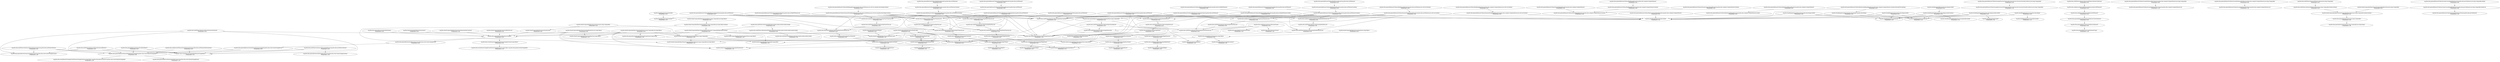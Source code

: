 digraph G {
  "org.jfree.data.xy$XYIntervalSeriesCollection#removeSeries(org.jfree.data.xy.XYIntervalSeries)" [label="org.jfree.data.xy$XYIntervalSeriesCollection#removeSeries(org.jfree.data.xy.XYIntervalSeries)\nP(Fail|Node)=0.00"];
  "org.jfree.data.general$AbstractDataset#fireDatasetChanged(org.jfree.chart.event.DatasetChangeInfo)" [label="org.jfree.data.general$AbstractDataset#fireDatasetChanged(org.jfree.chart.event.DatasetChangeInfo)\nP(Fail|Node)=0.00"];
  "org.jfree.data.general$Series#removeChangeListener(org.jfree.data.event.SeriesChangeListener)" [label="org.jfree.data.general$Series#removeChangeListener(org.jfree.data.event.SeriesChangeListener)\nP(Fail|Node)=1.00"];
  "org.jfree.chart.event$DatasetChangeInfo#DatasetChangeInfo()" [label="org.jfree.chart.event$DatasetChangeInfo#DatasetChangeInfo()\nP(Fail|Node)=1.00"];
  "org.jfree.data.event$DatasetChangeEvent#DatasetChangeEvent(java.lang.Object,org.jfree.data.general.Dataset,org.jfree.chart.event.DatasetChangeInfo)" [label="org.jfree.data.event$DatasetChangeEvent#DatasetChangeEvent(java.lang.Object,org.jfree.data.general.Dataset,org.jfree.chart.event.DatasetChangeInfo)\nP(Fail|Node)=1.00"];
  "org.jfree.data.general$AbstractDataset#notifyListeners(org.jfree.data.event.DatasetChangeEvent)" [label="org.jfree.data.general$AbstractDataset#notifyListeners(org.jfree.data.event.DatasetChangeEvent)\nP(Fail|Node)=1.00"];
  "org.jfree.data.general$DatasetUtilities#iterateToFindDomainBounds(org.jfree.data.xy.XYDataset,java.util.List,boolean)" [label="org.jfree.data.general$DatasetUtilities#iterateToFindDomainBounds(org.jfree.data.xy.XYDataset,java.util.List,boolean)\nP(Fail|Node)=0.00"];
  "org.jfree.data.xy$AbstractXYDataset#getXValue(int,int)" [label="org.jfree.data.xy$AbstractXYDataset#getXValue(int,int)\nP(Fail|Node)=0.00"];
  "org.jfree.data.general$AbstractSeriesDataset#indexOf(java.lang.Comparable)" [label="org.jfree.data.general$AbstractSeriesDataset#indexOf(java.lang.Comparable)\nP(Fail|Node)=0.00"];
  "org.jfree.data.xy$XYIntervalSeriesCollection#getStartXValue(int,int)" [label="org.jfree.data.xy$XYIntervalSeriesCollection#getStartXValue(int,int)\nP(Fail|Node)=0.00"];
  "org.jfree.data.xy$AbstractIntervalXYDataset#getStartXValue(int,int)" [label="org.jfree.data.xy$AbstractIntervalXYDataset#getStartXValue(int,int)\nP(Fail|Node)=0.00"];
  "org.jfree.data.xy$XYIntervalSeriesCollection#getItemCount(int)" [label="org.jfree.data.xy$XYIntervalSeriesCollection#getItemCount(int)\nP(Fail|Node)=0.00"];
  "org.jfree.data$Range#Range(double,double)" [label="org.jfree.data$Range#Range(double,double)\nP(Fail|Node)=1.00"];
  "org.jfree.data.xy$XYIntervalSeriesCollection#getEndXValue(int,int)" [label="org.jfree.data.xy$XYIntervalSeriesCollection#getEndXValue(int,int)\nP(Fail|Node)=0.00"];
  "org.jfree.data.xy$AbstractIntervalXYDataset#getEndXValue(int,int)" [label="org.jfree.data.xy$AbstractIntervalXYDataset#getEndXValue(int,int)\nP(Fail|Node)=0.00"];
  "org.jfree.data.xy$XYIntervalSeriesCollection#getX(int,int)" [label="org.jfree.data.xy$XYIntervalSeriesCollection#getX(int,int)\nP(Fail|Node)=0.00"];
  "org.jfree.data.xy$XYIntervalSeriesCollection#removeSeries(int)" [label="org.jfree.data.xy$XYIntervalSeriesCollection#removeSeries(int)\nP(Fail|Node)=0.00"];
  "org.jfree.data.xy$XYIntervalSeriesCollection#getSeriesCount()" [label="org.jfree.data.xy$XYIntervalSeriesCollection#getSeriesCount()\nP(Fail|Node)=1.00"];
  "org.jfree.data.general$Series#hashCode()" [label="org.jfree.data.general$Series#hashCode()\nP(Fail|Node)=0.00"];
  "org.jfree.data$ComparableObjectItem#hashCode()" [label="org.jfree.data$ComparableObjectItem#hashCode()\nP(Fail|Node)=0.00"];
  "org.jfree.data$Range#hashCode()" [label="org.jfree.data$Range#hashCode()\nP(Fail|Node)=1.00"];
  "org.jfree.data$ComparableObjectSeries#hashCode()" [label="org.jfree.data$ComparableObjectSeries#hashCode()\nP(Fail|Node)=0.00"];
  "org.jfree.data.xy$XYIntervalSeries#getXLowValue(int)" [label="org.jfree.data.xy$XYIntervalSeries#getXLowValue(int)\nP(Fail|Node)=0.00"];
  "org.jfree.data.xy$XYIntervalDataItem#getXLowValue()" [label="org.jfree.data.xy$XYIntervalDataItem#getXLowValue()\nP(Fail|Node)=0.00"];
  "org.jfree.data.xy$XYIntervalSeries#getDataItem(int)" [label="org.jfree.data.xy$XYIntervalSeries#getDataItem(int)\nP(Fail|Node)=0.00"];
  "org.jfree.data.xy$XYInterval#getXLow()" [label="org.jfree.data.xy$XYInterval#getXLow()\nP(Fail|Node)=1.00"];
  "org.jfree.data$ComparableObjectItem#getObject()" [label="org.jfree.data$ComparableObjectItem#getObject()\nP(Fail|Node)=1.00"];
  "org.jfree.data.xy$XYIntervalSeries#getYLowValue(int)" [label="org.jfree.data.xy$XYIntervalSeries#getYLowValue(int)\nP(Fail|Node)=0.00"];
  "org.jfree.data.xy$XYIntervalDataItem#getYLowValue()" [label="org.jfree.data.xy$XYIntervalDataItem#getYLowValue()\nP(Fail|Node)=0.00"];
  "org.jfree.data.xy$XYInterval#getYLow()" [label="org.jfree.data.xy$XYInterval#getYLow()\nP(Fail|Node)=1.00"];
  "org.jfree.data.general$DatasetUtilities#iterateToFindRangeBounds(org.jfree.data.xy.XYDataset,java.util.List,org.jfree.data.Range,boolean)" [label="org.jfree.data.general$DatasetUtilities#iterateToFindRangeBounds(org.jfree.data.xy.XYDataset,java.util.List,org.jfree.data.Range,boolean)\nP(Fail|Node)=0.00"];
  "org.jfree.data.xy$XYIntervalSeriesCollection#getEndYValue(int,int)" [label="org.jfree.data.xy$XYIntervalSeriesCollection#getEndYValue(int,int)\nP(Fail|Node)=0.00"];
  "org.jfree.data.xy$AbstractXYDataset#getYValue(int,int)" [label="org.jfree.data.xy$AbstractXYDataset#getYValue(int,int)\nP(Fail|Node)=0.00"];
  "org.jfree.data$Range#contains(double)" [label="org.jfree.data$Range#contains(double)\nP(Fail|Node)=1.00"];
  "org.jfree.data.xy$AbstractIntervalXYDataset#getStartYValue(int,int)" [label="org.jfree.data.xy$AbstractIntervalXYDataset#getStartYValue(int,int)\nP(Fail|Node)=0.00"];
  "org.jfree.data.xy$XYIntervalSeriesCollection#getStartYValue(int,int)" [label="org.jfree.data.xy$XYIntervalSeriesCollection#getStartYValue(int,int)\nP(Fail|Node)=0.00"];
  "org.jfree.data.xy$XYIntervalSeriesCollection#getYValue(int,int)" [label="org.jfree.data.xy$XYIntervalSeriesCollection#getYValue(int,int)\nP(Fail|Node)=0.00"];
  "org.jfree.data.xy$AbstractIntervalXYDataset#getEndYValue(int,int)" [label="org.jfree.data.xy$AbstractIntervalXYDataset#getEndYValue(int,int)\nP(Fail|Node)=0.00"];
  "org.jfree.data.xy$XYIntervalSeries#getYHighValue(int)" [label="org.jfree.data.xy$XYIntervalSeries#getYHighValue(int)\nP(Fail|Node)=0.00"];
  "org.jfree.data$Range#expandToInclude(org.jfree.data.Range,double)" [label="org.jfree.data$Range#expandToInclude(org.jfree.data.Range,double)\nP(Fail|Node)=0.00"];
  "org.jfree.data$Range#getLowerBound()" [label="org.jfree.data$Range#getLowerBound()\nP(Fail|Node)=1.00"];
  "org.jfree.data$Range#getUpperBound()" [label="org.jfree.data$Range#getUpperBound()\nP(Fail|Node)=1.00"];
  "org.jfree.data.xy$XYIntervalDataItem#getYHighValue()" [label="org.jfree.data.xy$XYIntervalDataItem#getYHighValue()\nP(Fail|Node)=0.00"];
  "org.jfree.data.xy$XYInterval#getYHigh()" [label="org.jfree.data.xy$XYInterval#getYHigh()\nP(Fail|Node)=1.00"];
  "org.jfree.data.general$DatasetUtilities#sampleFunction2D(org.jfree.data.function.Function2D,double,double,int,java.lang.Comparable)" [label="org.jfree.data.general$DatasetUtilities#sampleFunction2D(org.jfree.data.function.Function2D,double,double,int,java.lang.Comparable)\nP(Fail|Node)=0.00"];
  "org.jfree.data.general$DatasetUtilities#sampleFunction2DToSeries(org.jfree.data.function.Function2D,double,double,int,java.lang.Comparable)" [label="org.jfree.data.general$DatasetUtilities#sampleFunction2DToSeries(org.jfree.data.function.Function2D,double,double,int,java.lang.Comparable)\nP(Fail|Node)=1.00"];
  "org.jfree.data.xy$XYIntervalSeriesCollection#getY(int,int)" [label="org.jfree.data.xy$XYIntervalSeriesCollection#getY(int,int)\nP(Fail|Node)=0.00"];
  "org.jfree.data.general$DatasetUtilities#findMaximumRangeValue(org.jfree.data.xy.XYDataset)" [label="org.jfree.data.general$DatasetUtilities#findMaximumRangeValue(org.jfree.data.xy.XYDataset)\nP(Fail|Node)=0.00"];
  "org.jfree.data$ComparableObjectSeries#update(java.lang.Comparable,java.lang.Object)" [label="org.jfree.data$ComparableObjectSeries#update(java.lang.Comparable,java.lang.Object)\nP(Fail|Node)=0.00"];
  "org.jfree.data$ComparableObjectItem#setObject(java.lang.Object)" [label="org.jfree.data$ComparableObjectItem#setObject(java.lang.Object)\nP(Fail|Node)=1.00"];
  "org.jfree.data.general$Series#fireSeriesChanged()" [label="org.jfree.data.general$Series#fireSeriesChanged()\nP(Fail|Node)=0.00"];
  "org.jfree.data$ComparableObjectSeries#indexOf(java.lang.Comparable)" [label="org.jfree.data$ComparableObjectSeries#indexOf(java.lang.Comparable)\nP(Fail|Node)=0.00"];
  "org.jfree.data$ComparableObjectSeries#getDataItem(int)" [label="org.jfree.data$ComparableObjectSeries#getDataItem(int)\nP(Fail|Node)=1.00"];
  "org.jfree.data.general$SeriesException#SeriesException(java.lang.String)" [label="org.jfree.data.general$SeriesException#SeriesException(java.lang.String)\nP(Fail|Node)=1.00"];
  "org.jfree.data.general$DatasetUtilities#findMinimumRangeValue(org.jfree.data.xy.XYDataset)" [label="org.jfree.data.general$DatasetUtilities#findMinimumRangeValue(org.jfree.data.xy.XYDataset)\nP(Fail|Node)=0.00"];
  "org.jfree.data.xy$XYIntervalSeriesCollection#getStartY(int,int)" [label="org.jfree.data.xy$XYIntervalSeriesCollection#getStartY(int,int)\nP(Fail|Node)=0.00"];
  "org.jfree.data$ComparableObjectSeries#updateByIndex(int,java.lang.Object)" [label="org.jfree.data$ComparableObjectSeries#updateByIndex(int,java.lang.Object)\nP(Fail|Node)=0.00"];
  "org.jfree.data$ComparableObjectSeries#add(org.jfree.data.ComparableObjectItem,boolean)" [label="org.jfree.data$ComparableObjectSeries#add(org.jfree.data.ComparableObjectItem,boolean)\nP(Fail|Node)=0.00"];
  "org.jfree.data$ComparableObjectItem#compareTo(java.lang.Object)" [label="org.jfree.data$ComparableObjectItem#compareTo(java.lang.Object)\nP(Fail|Node)=1.00"];
  "org.jfree.data$ComparableObjectItem#getComparable()" [label="org.jfree.data$ComparableObjectItem#getComparable()\nP(Fail|Node)=1.00"];
  "org.jfree.data$ComparableObjectSeries#getItemCount()" [label="org.jfree.data$ComparableObjectSeries#getItemCount()\nP(Fail|Node)=1.00"];
  "org.jfree.data.general$Series#notifyListeners(org.jfree.data.event.SeriesChangeEvent)" [label="org.jfree.data.general$Series#notifyListeners(org.jfree.data.event.SeriesChangeEvent)\nP(Fail|Node)=0.00"];
  "org.jfree.data.event$SeriesChangeEvent#SeriesChangeEvent(java.lang.Object)" [label="org.jfree.data.event$SeriesChangeEvent#SeriesChangeEvent(java.lang.Object)\nP(Fail|Node)=0.00"];
  "org.jfree.data.general$AbstractSeriesDataset#seriesChanged(org.jfree.data.event.SeriesChangeEvent)" [label="org.jfree.data.general$AbstractSeriesDataset#seriesChanged(org.jfree.data.event.SeriesChangeEvent)\nP(Fail|Node)=0.00"];
  "org.jfree.data$Range#expand(org.jfree.data.Range,double,double)" [label="org.jfree.data$Range#expand(org.jfree.data.Range,double,double)\nP(Fail|Node)=0.00"];
  "org.jfree.data$Range#getLength()" [label="org.jfree.data$Range#getLength()\nP(Fail|Node)=1.00"];
  "org.jfree.data$ComparableObjectSeries#remove(java.lang.Comparable)" [label="org.jfree.data$ComparableObjectSeries#remove(java.lang.Comparable)\nP(Fail|Node)=0.00"];
  "org.jfree.data$ComparableObjectSeries#remove(int)" [label="org.jfree.data$ComparableObjectSeries#remove(int)\nP(Fail|Node)=0.00"];
  "org.jfree.data.general$AbstractSeriesDataset#AbstractSeriesDataset()" [label="org.jfree.data.general$AbstractSeriesDataset#AbstractSeriesDataset()\nP(Fail|Node)=0.00"];
  "org.jfree.data.general$AbstractDataset#AbstractDataset()" [label="org.jfree.data.general$AbstractDataset#AbstractDataset()\nP(Fail|Node)=0.00"];
  "org.jfree.data.general$DatasetGroup#DatasetGroup()" [label="org.jfree.data.general$DatasetGroup#DatasetGroup()\nP(Fail|Node)=1.00"];
  "org.jfree.data.general$DatasetUtilities#createPieDatasetForColumn(org.jfree.data.category.CategoryDataset,java.lang.Comparable)" [label="org.jfree.data.general$DatasetUtilities#createPieDatasetForColumn(org.jfree.data.category.CategoryDataset,java.lang.Comparable)\nP(Fail|Node)=0.00"];
  "org.jfree.data.general$DatasetUtilities#createPieDatasetForColumn(org.jfree.data.category.CategoryDataset,int)" [label="org.jfree.data.general$DatasetUtilities#createPieDatasetForColumn(org.jfree.data.category.CategoryDataset,int)\nP(Fail|Node)=1.00"];
  "org.jfree.data$Range#scale(org.jfree.data.Range,double)" [label="org.jfree.data$Range#scale(org.jfree.data.Range,double)\nP(Fail|Node)=0.00"];
  "org.jfree.data.xy$XYIntervalDataItem#XYIntervalDataItem(double,double,double,double,double,double)" [label="org.jfree.data.xy$XYIntervalDataItem#XYIntervalDataItem(double,double,double,double,double,double)\nP(Fail|Node)=0.00"];
  "org.jfree.data$ComparableObjectItem#ComparableObjectItem(java.lang.Comparable,java.lang.Object)" [label="org.jfree.data$ComparableObjectItem#ComparableObjectItem(java.lang.Comparable,java.lang.Object)\nP(Fail|Node)=1.00"];
  "org.jfree.data.xy$XYInterval#XYInterval(double,double,double,double,double)" [label="org.jfree.data.xy$XYInterval#XYInterval(double,double,double,double,double)\nP(Fail|Node)=1.00"];
  "org.jfree.data.xy$XYIntervalSeriesCollection#getSeriesKey(int)" [label="org.jfree.data.xy$XYIntervalSeriesCollection#getSeriesKey(int)\nP(Fail|Node)=0.00"];
  "org.jfree.data$ComparableObjectItem#equals(java.lang.Object)" [label="org.jfree.data$ComparableObjectItem#equals(java.lang.Object)\nP(Fail|Node)=1.00"];
  "org.jfree.data$ComparableObjectSeries#clear()" [label="org.jfree.data$ComparableObjectSeries#clear()\nP(Fail|Node)=0.00"];
  "org.jfree.data.xy$XYIntervalSeriesCollection#removeAllSeries()" [label="org.jfree.data.xy$XYIntervalSeriesCollection#removeAllSeries()\nP(Fail|Node)=0.00"];
  "org.jfree.data.general$DatasetUtilities#findMinimumDomainValue(org.jfree.data.xy.XYDataset)" [label="org.jfree.data.general$DatasetUtilities#findMinimumDomainValue(org.jfree.data.xy.XYDataset)\nP(Fail|Node)=0.00"];
  "org.jfree.data.xy$XYIntervalSeriesCollection#getSeries(int)" [label="org.jfree.data.xy$XYIntervalSeriesCollection#getSeries(int)\nP(Fail|Node)=0.00"];
  "org.jfree.data.general$Series#equals(java.lang.Object)" [label="org.jfree.data.general$Series#equals(java.lang.Object)\nP(Fail|Node)=0.00"];
  "org.jfree.data.general$Series#getDescription()" [label="org.jfree.data.general$Series#getDescription()\nP(Fail|Node)=1.00"];
  "org.jfree.data.general$Series#getKey()" [label="org.jfree.data.general$Series#getKey()\nP(Fail|Node)=1.00"];
  "org.jfree.data.general$DatasetUtilities#isEmptyOrNull(org.jfree.data.xy.XYDataset)" [label="org.jfree.data.general$DatasetUtilities#isEmptyOrNull(org.jfree.data.xy.XYDataset)\nP(Fail|Node)=0.00"];
  "org.jfree.data.general$DatasetUtilities#findStackedRangeBounds(org.jfree.data.category.CategoryDataset,org.jfree.data.KeyToGroupMap)" [label="org.jfree.data.general$DatasetUtilities#findStackedRangeBounds(org.jfree.data.category.CategoryDataset,org.jfree.data.KeyToGroupMap)\nP(Fail|Node)=0.00"];
  "org.jfree.data$Range#combine(org.jfree.data.Range,org.jfree.data.Range)" [label="org.jfree.data$Range#combine(org.jfree.data.Range,org.jfree.data.Range)\nP(Fail|Node)=0.00"];
  "org.jfree.data$ComparableObjectSeries#add(java.lang.Comparable,java.lang.Object,boolean)" [label="org.jfree.data$ComparableObjectSeries#add(java.lang.Comparable,java.lang.Object,boolean)\nP(Fail|Node)=0.00"];
  "org.jfree.data.xy$XYIntervalSeries#getYValue(int)" [label="org.jfree.data.xy$XYIntervalSeries#getYValue(int)\nP(Fail|Node)=0.00"];
  "org.jfree.data.xy$XYIntervalDataItem#getYValue()" [label="org.jfree.data.xy$XYIntervalDataItem#getYValue()\nP(Fail|Node)=0.00"];
  "org.jfree.data.general$DatasetUtilities#iterateDomainBounds(org.jfree.data.xy.XYDataset,boolean)" [label="org.jfree.data.general$DatasetUtilities#iterateDomainBounds(org.jfree.data.xy.XYDataset,boolean)\nP(Fail|Node)=0.00"];
  "org.jfree.data.xy$XYIntervalDataItem#getXHighValue()" [label="org.jfree.data.xy$XYIntervalDataItem#getXHighValue()\nP(Fail|Node)=0.00"];
  "org.jfree.data.xy$XYInterval#getXHigh()" [label="org.jfree.data.xy$XYInterval#getXHigh()\nP(Fail|Node)=1.00"];
  "org.jfree.data.general$DatasetUtilities#createPieDatasetForRow(org.jfree.data.category.CategoryDataset,java.lang.Comparable)" [label="org.jfree.data.general$DatasetUtilities#createPieDatasetForRow(org.jfree.data.category.CategoryDataset,java.lang.Comparable)\nP(Fail|Node)=0.00"];
  "org.jfree.data.general$DatasetUtilities#createPieDatasetForRow(org.jfree.data.category.CategoryDataset,int)" [label="org.jfree.data.general$DatasetUtilities#createPieDatasetForRow(org.jfree.data.category.CategoryDataset,int)\nP(Fail|Node)=1.00"];
  "org.jfree.data.general$DatasetUtilities#iterateRangeBounds(org.jfree.data.category.CategoryDataset,boolean)" [label="org.jfree.data.general$DatasetUtilities#iterateRangeBounds(org.jfree.data.category.CategoryDataset,boolean)\nP(Fail|Node)=0.00"];
  "org.jfree.data.general$DatasetUtilities#findStackedRangeBounds(org.jfree.data.xy.TableXYDataset)" [label="org.jfree.data.general$DatasetUtilities#findStackedRangeBounds(org.jfree.data.xy.TableXYDataset)\nP(Fail|Node)=0.00"];
  "org.jfree.data.general$DatasetUtilities#findStackedRangeBounds(org.jfree.data.xy.TableXYDataset,double)" [label="org.jfree.data.general$DatasetUtilities#findStackedRangeBounds(org.jfree.data.xy.TableXYDataset,double)\nP(Fail|Node)=0.00"];
  "org.jfree.data$Range#shift(org.jfree.data.Range,double,boolean)" [label="org.jfree.data$Range#shift(org.jfree.data.Range,double,boolean)\nP(Fail|Node)=0.00"];
  "org.jfree.data$Range#shiftWithNoZeroCrossing(double,double)" [label="org.jfree.data$Range#shiftWithNoZeroCrossing(double,double)\nP(Fail|Node)=1.00"];
  "org.jfree.data.xy$XYIntervalSeriesCollection#clone()" [label="org.jfree.data.xy$XYIntervalSeriesCollection#clone()\nP(Fail|Node)=0.00"];
  "org.jfree.data.general$AbstractDataset#clone()" [label="org.jfree.data.general$AbstractDataset#clone()\nP(Fail|Node)=1.00"];
  "org.jfree.data.general$Series#clone()" [label="org.jfree.data.general$Series#clone()\nP(Fail|Node)=1.00"];
  "org.jfree.data.xy$XYIntervalDataItem#getX()" [label="org.jfree.data.xy$XYIntervalDataItem#getX()\nP(Fail|Node)=0.00"];
  "org.jfree.data$ComparableObjectSeries#setMaximumItemCount(int)" [label="org.jfree.data$ComparableObjectSeries#setMaximumItemCount(int)\nP(Fail|Node)=0.00"];
  "org.jfree.data.general$DatasetUtilities#findRangeBounds(org.jfree.data.category.CategoryDataset,boolean)" [label="org.jfree.data.general$DatasetUtilities#findRangeBounds(org.jfree.data.category.CategoryDataset,boolean)\nP(Fail|Node)=0.00"];
  "org.jfree.data.xy$XYIntervalSeriesCollection#getStartX(int,int)" [label="org.jfree.data.xy$XYIntervalSeriesCollection#getStartX(int,int)\nP(Fail|Node)=0.00"];
  "org.jfree.data.xy$XYIntervalSeriesCollection#getEndX(int,int)" [label="org.jfree.data.xy$XYIntervalSeriesCollection#getEndX(int,int)\nP(Fail|Node)=0.00"];
  "org.jfree.data$ComparableObjectSeries#equals(java.lang.Object)" [label="org.jfree.data$ComparableObjectSeries#equals(java.lang.Object)\nP(Fail|Node)=0.00"];
  "org.jfree.data.xy$XYIntervalSeriesCollection#getEndY(int,int)" [label="org.jfree.data.xy$XYIntervalSeriesCollection#getEndY(int,int)\nP(Fail|Node)=0.00"];
  "org.jfree.data.general$DatasetUtilities#iterateRangeBounds(org.jfree.data.xy.XYDataset,boolean)" [label="org.jfree.data.general$DatasetUtilities#iterateRangeBounds(org.jfree.data.xy.XYDataset,boolean)\nP(Fail|Node)=0.00"];
  "org.jfree.data.general$DatasetUtilities#findMaximumDomainValue(org.jfree.data.xy.XYDataset)" [label="org.jfree.data.general$DatasetUtilities#findMaximumDomainValue(org.jfree.data.xy.XYDataset)\nP(Fail|Node)=0.00"];
  "org.jfree.data.xy$XYIntervalSeries#getXHighValue(int)" [label="org.jfree.data.xy$XYIntervalSeries#getXHighValue(int)\nP(Fail|Node)=0.00"];
  "org.jfree.data.general$DatasetUtilities#findDomainBounds(org.jfree.data.xy.XYDataset)" [label="org.jfree.data.general$DatasetUtilities#findDomainBounds(org.jfree.data.xy.XYDataset)\nP(Fail|Node)=0.00"];
  "org.jfree.data.general$DatasetUtilities#findDomainBounds(org.jfree.data.xy.XYDataset,boolean)" [label="org.jfree.data.general$DatasetUtilities#findDomainBounds(org.jfree.data.xy.XYDataset,boolean)\nP(Fail|Node)=0.00"];
  "org.jfree.data$Range#shift(org.jfree.data.Range,double)" [label="org.jfree.data$Range#shift(org.jfree.data.Range,double)\nP(Fail|Node)=0.00"];
  "org.jfree.data$Range#intersects(org.jfree.data.Range)" [label="org.jfree.data$Range#intersects(org.jfree.data.Range)\nP(Fail|Node)=0.00"];
  "org.jfree.data$Range#intersects(double,double)" [label="org.jfree.data$Range#intersects(double,double)\nP(Fail|Node)=1.00"];
  "org.jfree.data$ComparableObjectSeries#delete(int,int)" [label="org.jfree.data$ComparableObjectSeries#delete(int,int)\nP(Fail|Node)=0.00"];
  "org.jfree.data$ComparableObjectSeries#add(java.lang.Comparable,java.lang.Object)" [label="org.jfree.data$ComparableObjectSeries#add(java.lang.Comparable,java.lang.Object)\nP(Fail|Node)=0.00"];
  "org.jfree.data.xy$XYIntervalSeries#XYIntervalSeries(java.lang.Comparable)" [label="org.jfree.data.xy$XYIntervalSeries#XYIntervalSeries(java.lang.Comparable)\nP(Fail|Node)=0.00"];
  "org.jfree.data.xy$XYIntervalSeries#XYIntervalSeries(java.lang.Comparable,boolean,boolean)" [label="org.jfree.data.xy$XYIntervalSeries#XYIntervalSeries(java.lang.Comparable,boolean,boolean)\nP(Fail|Node)=0.00"];
  "org.jfree.data$ComparableObjectSeries#ComparableObjectSeries(java.lang.Comparable,boolean,boolean)" [label="org.jfree.data$ComparableObjectSeries#ComparableObjectSeries(java.lang.Comparable,boolean,boolean)\nP(Fail|Node)=0.00"];
  "org.jfree.data.xy$XYIntervalSeriesCollection#addSeries(org.jfree.data.xy.XYIntervalSeries)" [label="org.jfree.data.xy$XYIntervalSeriesCollection#addSeries(org.jfree.data.xy.XYIntervalSeries)\nP(Fail|Node)=0.00"];
  "org.jfree.data.general$Series#addChangeListener(org.jfree.data.event.SeriesChangeListener)" [label="org.jfree.data.general$Series#addChangeListener(org.jfree.data.event.SeriesChangeListener)\nP(Fail|Node)=1.00"];
  "org.jfree.data.xy$XYInterval#getY()" [label="org.jfree.data.xy$XYInterval#getY()\nP(Fail|Node)=1.00"];
  "org.jfree.data.xy$XYIntervalSeries#getX(int)" [label="org.jfree.data.xy$XYIntervalSeries#getX(int)\nP(Fail|Node)=0.00"];
  "org.jfree.data.general$DatasetUtilities#iterateCategoryRangeBounds(org.jfree.data.category.CategoryDataset,boolean)" [label="org.jfree.data.general$DatasetUtilities#iterateCategoryRangeBounds(org.jfree.data.category.CategoryDataset,boolean)\nP(Fail|Node)=0.00"];
  "org.jfree.data.general$DatasetUtilities#createConsolidatedPieDataset(org.jfree.data.pie.PieDataset,java.lang.Comparable,double)" [label="org.jfree.data.general$DatasetUtilities#createConsolidatedPieDataset(org.jfree.data.pie.PieDataset,java.lang.Comparable,double)\nP(Fail|Node)=0.00"];
  "org.jfree.data.general$DatasetUtilities#createConsolidatedPieDataset(org.jfree.data.pie.PieDataset,java.lang.Comparable,double,int)" [label="org.jfree.data.general$DatasetUtilities#createConsolidatedPieDataset(org.jfree.data.pie.PieDataset,java.lang.Comparable,double,int)\nP(Fail|Node)=0.00"];
  "org.jfree.data.general$DatasetUtilities#calculatePieDatasetTotal(org.jfree.data.pie.PieDataset)" [label="org.jfree.data.general$DatasetUtilities#calculatePieDatasetTotal(org.jfree.data.pie.PieDataset)\nP(Fail|Node)=1.00"];
  "org.jfree.data.general$DatasetUtilities#findStackedRangeBounds(org.jfree.data.category.CategoryDataset,double)" [label="org.jfree.data.general$DatasetUtilities#findStackedRangeBounds(org.jfree.data.category.CategoryDataset,double)\nP(Fail|Node)=0.00"];
  "org.jfree.data.general$DatasetUtilities#findRangeBounds(org.jfree.data.category.CategoryDataset,java.util.List,boolean)" [label="org.jfree.data.general$DatasetUtilities#findRangeBounds(org.jfree.data.category.CategoryDataset,java.util.List,boolean)\nP(Fail|Node)=0.00"];
  "org.jfree.data.general$DatasetUtilities#iterateToFindRangeBounds(org.jfree.data.category.CategoryDataset,java.util.List,boolean)" [label="org.jfree.data.general$DatasetUtilities#iterateToFindRangeBounds(org.jfree.data.category.CategoryDataset,java.util.List,boolean)\nP(Fail|Node)=0.00"];
  "org.jfree.data.general$DatasetUtilities#findRangeBounds(org.jfree.data.xy.XYDataset)" [label="org.jfree.data.general$DatasetUtilities#findRangeBounds(org.jfree.data.xy.XYDataset)\nP(Fail|Node)=0.00"];
  "org.jfree.data.general$DatasetUtilities#findRangeBounds(org.jfree.data.xy.XYDataset,boolean)" [label="org.jfree.data.general$DatasetUtilities#findRangeBounds(org.jfree.data.xy.XYDataset,boolean)\nP(Fail|Node)=0.00"];
  "org.jfree.data.general$DatasetUtilities#iterateDomainBounds(org.jfree.data.xy.XYDataset)" [label="org.jfree.data.general$DatasetUtilities#iterateDomainBounds(org.jfree.data.xy.XYDataset)\nP(Fail|Node)=0.00"];
  "org.jfree.data.general$DatasetUtilities#calculateStackTotal(org.jfree.data.xy.TableXYDataset,int)" [label="org.jfree.data.general$DatasetUtilities#calculateStackTotal(org.jfree.data.xy.TableXYDataset,int)\nP(Fail|Node)=0.00"];
  "org.jfree.data$ComparableObjectSeries#ComparableObjectSeries(java.lang.Comparable)" [label="org.jfree.data$ComparableObjectSeries#ComparableObjectSeries(java.lang.Comparable)\nP(Fail|Node)=0.00"];
  "org.jfree.data.general$Series#Series(java.lang.Comparable)" [label="org.jfree.data.general$Series#Series(java.lang.Comparable)\nP(Fail|Node)=0.00"];
  "org.jfree.data.general$DatasetUtilities#iterateXYRangeBounds(org.jfree.data.xy.XYDataset)" [label="org.jfree.data.general$DatasetUtilities#iterateXYRangeBounds(org.jfree.data.xy.XYDataset)\nP(Fail|Node)=0.00"];
  "org.jfree.data.general$DatasetUtilities#iterateRangeBounds(org.jfree.data.xy.XYDataset)" [label="org.jfree.data.general$DatasetUtilities#iterateRangeBounds(org.jfree.data.xy.XYDataset)\nP(Fail|Node)=0.00"];
  "org.jfree.data.general$DatasetUtilities#findRangeBounds(org.jfree.data.category.CategoryDataset)" [label="org.jfree.data.general$DatasetUtilities#findRangeBounds(org.jfree.data.category.CategoryDataset)\nP(Fail|Node)=0.00"];
  "org.jfree.data.xy$AbstractXYDataset#setSelectionState(org.jfree.data.xy.XYDatasetSelectionState)" [label="org.jfree.data.xy$AbstractXYDataset#setSelectionState(org.jfree.data.xy.XYDatasetSelectionState)\nP(Fail|Node)=0.00"];
  "org.jfree.data.general$Series#setNotify(boolean)" [label="org.jfree.data.general$Series#setNotify(boolean)\nP(Fail|Node)=0.00"];
  "org.jfree.data.general$DatasetUtilities#findStackedRangeBounds(org.jfree.data.category.CategoryDataset)" [label="org.jfree.data.general$DatasetUtilities#findStackedRangeBounds(org.jfree.data.category.CategoryDataset)\nP(Fail|Node)=0.00"];
  "org.jfree.data.event$SeriesChangeEvent#SeriesChangeEvent(java.lang.Object,org.jfree.data.general.SeriesChangeInfo)" [label="org.jfree.data.event$SeriesChangeEvent#SeriesChangeEvent(java.lang.Object,org.jfree.data.general.SeriesChangeInfo)\nP(Fail|Node)=1.00"];
  "org.jfree.data.general$DatasetUtilities#iterateRangeBounds(org.jfree.data.category.CategoryDataset)" [label="org.jfree.data.general$DatasetUtilities#iterateRangeBounds(org.jfree.data.category.CategoryDataset)\nP(Fail|Node)=0.00"];
  "org.jfree.data.general$Series#Series(java.lang.Comparable,java.lang.String)" [label="org.jfree.data.general$Series#Series(java.lang.Comparable,java.lang.String)\nP(Fail|Node)=1.00"];
  "org.jfree.data.general$DatasetUtilities#findRangeBounds(org.jfree.data.xy.XYDataset,java.util.List,org.jfree.data.Range,boolean)" [label="org.jfree.data.general$DatasetUtilities#findRangeBounds(org.jfree.data.xy.XYDataset,java.util.List,org.jfree.data.Range,boolean)\nP(Fail|Node)=0.00"];
  "org.jfree.data.general$AbstractDataset#validateObject()" [label="org.jfree.data.general$AbstractDataset#validateObject()\nP(Fail|Node)=0.00"];
  "org.jfree.data.xy$AbstractIntervalXYDataset#AbstractIntervalXYDataset()" [label="org.jfree.data.xy$AbstractIntervalXYDataset#AbstractIntervalXYDataset()\nP(Fail|Node)=0.00"];
  "org.jfree.data.xy$AbstractXYDataset#AbstractXYDataset()" [label="org.jfree.data.xy$AbstractXYDataset#AbstractXYDataset()\nP(Fail|Node)=0.00"];
  "org.jfree.data.general$DatasetUtilities#findCumulativeRangeBounds(org.jfree.data.category.CategoryDataset)" [label="org.jfree.data.general$DatasetUtilities#findCumulativeRangeBounds(org.jfree.data.category.CategoryDataset)\nP(Fail|Node)=0.00"];
  "org.jfree.data.xy$XYIntervalSeriesCollection#XYIntervalSeriesCollection()" [label="org.jfree.data.xy$XYIntervalSeriesCollection#XYIntervalSeriesCollection()\nP(Fail|Node)=0.00"];
  "org.jfree.data$Range#constrain(double)" [label="org.jfree.data$Range#constrain(double)\nP(Fail|Node)=0.00"];
  "org.jfree.data.general$DatasetUtilities#findDomainBounds(org.jfree.data.xy.XYDataset,java.util.List,boolean)" [label="org.jfree.data.general$DatasetUtilities#findDomainBounds(org.jfree.data.xy.XYDataset,java.util.List,boolean)\nP(Fail|Node)=0.00"];
  "org.jfree.data.xy$XYIntervalSeries#add(double,double,double,double,double,double)" [label="org.jfree.data.xy$XYIntervalSeries#add(double,double,double,double,double,double)\nP(Fail|Node)=0.00"];
  "org.jfree.data.general$Series#isEmpty()" [label="org.jfree.data.general$Series#isEmpty()\nP(Fail|Node)=0.00"];
  "org.jfree.data.xy$XYIntervalSeriesCollection#removeSeries(org.jfree.data.xy.XYIntervalSeries)" -> "org.jfree.data.general$AbstractDataset#fireDatasetChanged(org.jfree.chart.event.DatasetChangeInfo)";
  "org.jfree.data.xy$XYIntervalSeriesCollection#removeSeries(org.jfree.data.xy.XYIntervalSeries)" -> "org.jfree.data.general$Series#removeChangeListener(org.jfree.data.event.SeriesChangeListener)";
  "org.jfree.data.xy$XYIntervalSeriesCollection#removeSeries(org.jfree.data.xy.XYIntervalSeries)" -> "org.jfree.chart.event$DatasetChangeInfo#DatasetChangeInfo()";
  "org.jfree.data.general$AbstractDataset#fireDatasetChanged(org.jfree.chart.event.DatasetChangeInfo)" -> "org.jfree.data.event$DatasetChangeEvent#DatasetChangeEvent(java.lang.Object,org.jfree.data.general.Dataset,org.jfree.chart.event.DatasetChangeInfo)";
  "org.jfree.data.general$AbstractDataset#fireDatasetChanged(org.jfree.chart.event.DatasetChangeInfo)" -> "org.jfree.data.general$AbstractDataset#notifyListeners(org.jfree.data.event.DatasetChangeEvent)";
  "org.jfree.data.general$DatasetUtilities#iterateToFindDomainBounds(org.jfree.data.xy.XYDataset,java.util.List,boolean)" -> "org.jfree.data.xy$AbstractXYDataset#getXValue(int,int)";
  "org.jfree.data.general$DatasetUtilities#iterateToFindDomainBounds(org.jfree.data.xy.XYDataset,java.util.List,boolean)" -> "org.jfree.data.general$AbstractSeriesDataset#indexOf(java.lang.Comparable)";
  "org.jfree.data.general$DatasetUtilities#iterateToFindDomainBounds(org.jfree.data.xy.XYDataset,java.util.List,boolean)" -> "org.jfree.data.xy$XYIntervalSeriesCollection#getStartXValue(int,int)";
  "org.jfree.data.general$DatasetUtilities#iterateToFindDomainBounds(org.jfree.data.xy.XYDataset,java.util.List,boolean)" -> "org.jfree.data.xy$AbstractIntervalXYDataset#getStartXValue(int,int)";
  "org.jfree.data.general$DatasetUtilities#iterateToFindDomainBounds(org.jfree.data.xy.XYDataset,java.util.List,boolean)" -> "org.jfree.data.xy$XYIntervalSeriesCollection#getItemCount(int)";
  "org.jfree.data.general$DatasetUtilities#iterateToFindDomainBounds(org.jfree.data.xy.XYDataset,java.util.List,boolean)" -> "org.jfree.data$Range#Range(double,double)";
  "org.jfree.data.general$DatasetUtilities#iterateToFindDomainBounds(org.jfree.data.xy.XYDataset,java.util.List,boolean)" -> "org.jfree.data.xy$XYIntervalSeriesCollection#getEndXValue(int,int)";
  "org.jfree.data.general$DatasetUtilities#iterateToFindDomainBounds(org.jfree.data.xy.XYDataset,java.util.List,boolean)" -> "org.jfree.data.xy$AbstractIntervalXYDataset#getEndXValue(int,int)";
  "org.jfree.data.xy$AbstractXYDataset#getXValue(int,int)" -> "org.jfree.data.xy$XYIntervalSeriesCollection#getX(int,int)";
  "org.jfree.data.general$AbstractSeriesDataset#indexOf(java.lang.Comparable)" -> "org.jfree.data.xy$XYIntervalSeriesCollection#getSeriesKey(int)";
  "org.jfree.data.general$AbstractSeriesDataset#indexOf(java.lang.Comparable)" -> "org.jfree.data$ComparableObjectItem#equals(java.lang.Object)";
  "org.jfree.data.general$AbstractSeriesDataset#indexOf(java.lang.Comparable)" -> "org.jfree.data.xy$XYIntervalSeriesCollection#getSeriesCount()";
  "org.jfree.data.xy$XYIntervalSeriesCollection#getStartXValue(int,int)" -> "org.jfree.data.xy$XYIntervalSeries#getXLowValue(int)";
  "org.jfree.data.xy$AbstractIntervalXYDataset#getStartXValue(int,int)" -> "org.jfree.data.xy$XYIntervalSeriesCollection#getStartX(int,int)";
  "org.jfree.data.xy$XYIntervalSeriesCollection#getItemCount(int)" -> "org.jfree.data.xy$XYIntervalSeriesCollection#getSeries(int)";
  "org.jfree.data.xy$XYIntervalSeriesCollection#getItemCount(int)" -> "org.jfree.data$ComparableObjectSeries#getItemCount()";
  "org.jfree.data.xy$XYIntervalSeriesCollection#getEndXValue(int,int)" -> "org.jfree.data.xy$XYIntervalSeries#getXHighValue(int)";
  "org.jfree.data.xy$AbstractIntervalXYDataset#getEndXValue(int,int)" -> "org.jfree.data.xy$XYIntervalSeriesCollection#getEndX(int,int)";
  "org.jfree.data.xy$XYIntervalSeriesCollection#getX(int,int)" -> "org.jfree.data.xy$XYIntervalSeries#getX(int)";
  "org.jfree.data.xy$XYIntervalSeriesCollection#removeSeries(int)" -> "org.jfree.data.general$AbstractDataset#fireDatasetChanged(org.jfree.chart.event.DatasetChangeInfo)";
  "org.jfree.data.xy$XYIntervalSeriesCollection#removeSeries(int)" -> "org.jfree.chart.event$DatasetChangeInfo#DatasetChangeInfo()";
  "org.jfree.data.xy$XYIntervalSeriesCollection#removeSeries(int)" -> "org.jfree.data.general$Series#removeChangeListener(org.jfree.data.event.SeriesChangeListener)";
  "org.jfree.data.xy$XYIntervalSeriesCollection#removeSeries(int)" -> "org.jfree.data.xy$XYIntervalSeriesCollection#getSeriesCount()";
  "org.jfree.data.general$Series#hashCode()" -> "org.jfree.data$ComparableObjectItem#hashCode()";
  "org.jfree.data$ComparableObjectItem#hashCode()" -> "org.jfree.data$Range#hashCode()";
  "org.jfree.data$ComparableObjectItem#hashCode()" -> "org.jfree.data$ComparableObjectSeries#hashCode()";
  "org.jfree.data$ComparableObjectItem#hashCode()" -> "org.jfree.data.general$Series#hashCode()";
  "org.jfree.data$ComparableObjectSeries#hashCode()" -> "org.jfree.data$ComparableObjectSeries#getDataItem(int)";
  "org.jfree.data$ComparableObjectSeries#hashCode()" -> "org.jfree.data$ComparableObjectItem#hashCode()";
  "org.jfree.data$ComparableObjectSeries#hashCode()" -> "org.jfree.data$ComparableObjectSeries#getItemCount()";
  "org.jfree.data$ComparableObjectSeries#hashCode()" -> "org.jfree.data.general$Series#hashCode()";
  "org.jfree.data$ComparableObjectSeries#hashCode()" -> "org.jfree.data.xy$XYIntervalSeries#getDataItem(int)";
  "org.jfree.data.xy$XYIntervalSeries#getXLowValue(int)" -> "org.jfree.data.xy$XYIntervalDataItem#getXLowValue()";
  "org.jfree.data.xy$XYIntervalSeries#getXLowValue(int)" -> "org.jfree.data.xy$XYIntervalSeries#getDataItem(int)";
  "org.jfree.data.xy$XYIntervalDataItem#getXLowValue()" -> "org.jfree.data.xy$XYInterval#getXLow()";
  "org.jfree.data.xy$XYIntervalDataItem#getXLowValue()" -> "org.jfree.data$ComparableObjectItem#getObject()";
  "org.jfree.data.xy$XYIntervalSeries#getDataItem(int)" -> "org.jfree.data$ComparableObjectSeries#getDataItem(int)";
  "org.jfree.data.xy$XYIntervalSeries#getYLowValue(int)" -> "org.jfree.data.xy$XYIntervalDataItem#getYLowValue()";
  "org.jfree.data.xy$XYIntervalSeries#getYLowValue(int)" -> "org.jfree.data.xy$XYIntervalSeries#getDataItem(int)";
  "org.jfree.data.xy$XYIntervalDataItem#getYLowValue()" -> "org.jfree.data$ComparableObjectItem#getObject()";
  "org.jfree.data.xy$XYIntervalDataItem#getYLowValue()" -> "org.jfree.data.xy$XYInterval#getYLow()";
  "org.jfree.data.general$DatasetUtilities#iterateToFindRangeBounds(org.jfree.data.xy.XYDataset,java.util.List,org.jfree.data.Range,boolean)" -> "org.jfree.data.xy$XYIntervalSeriesCollection#getEndYValue(int,int)";
  "org.jfree.data.general$DatasetUtilities#iterateToFindRangeBounds(org.jfree.data.xy.XYDataset,java.util.List,org.jfree.data.Range,boolean)" -> "org.jfree.data.xy$AbstractXYDataset#getYValue(int,int)";
  "org.jfree.data.general$DatasetUtilities#iterateToFindRangeBounds(org.jfree.data.xy.XYDataset,java.util.List,org.jfree.data.Range,boolean)" -> "org.jfree.data$Range#contains(double)";
  "org.jfree.data.general$DatasetUtilities#iterateToFindRangeBounds(org.jfree.data.xy.XYDataset,java.util.List,org.jfree.data.Range,boolean)" -> "org.jfree.data.xy$AbstractXYDataset#getXValue(int,int)";
  "org.jfree.data.general$DatasetUtilities#iterateToFindRangeBounds(org.jfree.data.xy.XYDataset,java.util.List,org.jfree.data.Range,boolean)" -> "org.jfree.data.xy$XYIntervalSeriesCollection#getItemCount(int)";
  "org.jfree.data.general$DatasetUtilities#iterateToFindRangeBounds(org.jfree.data.xy.XYDataset,java.util.List,org.jfree.data.Range,boolean)" -> "org.jfree.data.xy$AbstractIntervalXYDataset#getStartYValue(int,int)";
  "org.jfree.data.general$DatasetUtilities#iterateToFindRangeBounds(org.jfree.data.xy.XYDataset,java.util.List,org.jfree.data.Range,boolean)" -> "org.jfree.data.xy$XYIntervalSeriesCollection#getStartYValue(int,int)";
  "org.jfree.data.general$DatasetUtilities#iterateToFindRangeBounds(org.jfree.data.xy.XYDataset,java.util.List,org.jfree.data.Range,boolean)" -> "org.jfree.data$Range#Range(double,double)";
  "org.jfree.data.general$DatasetUtilities#iterateToFindRangeBounds(org.jfree.data.xy.XYDataset,java.util.List,org.jfree.data.Range,boolean)" -> "org.jfree.data.xy$XYIntervalSeriesCollection#getYValue(int,int)";
  "org.jfree.data.general$DatasetUtilities#iterateToFindRangeBounds(org.jfree.data.xy.XYDataset,java.util.List,org.jfree.data.Range,boolean)" -> "org.jfree.data.xy$AbstractIntervalXYDataset#getEndYValue(int,int)";
  "org.jfree.data.general$DatasetUtilities#iterateToFindRangeBounds(org.jfree.data.xy.XYDataset,java.util.List,org.jfree.data.Range,boolean)" -> "org.jfree.data.general$AbstractSeriesDataset#indexOf(java.lang.Comparable)";
  "org.jfree.data.xy$XYIntervalSeriesCollection#getEndYValue(int,int)" -> "org.jfree.data.xy$XYIntervalSeries#getYHighValue(int)";
  "org.jfree.data.xy$AbstractXYDataset#getYValue(int,int)" -> "org.jfree.data.xy$XYIntervalSeriesCollection#getY(int,int)";
  "org.jfree.data.xy$AbstractIntervalXYDataset#getStartYValue(int,int)" -> "org.jfree.data.xy$XYIntervalSeriesCollection#getStartY(int,int)";
  "org.jfree.data.xy$XYIntervalSeriesCollection#getStartYValue(int,int)" -> "org.jfree.data.xy$XYIntervalSeries#getYLowValue(int)";
  "org.jfree.data.xy$XYIntervalSeriesCollection#getYValue(int,int)" -> "org.jfree.data.xy$XYIntervalSeries#getYValue(int)";
  "org.jfree.data.xy$AbstractIntervalXYDataset#getEndYValue(int,int)" -> "org.jfree.data.xy$XYIntervalSeriesCollection#getEndY(int,int)";
  "org.jfree.data.xy$XYIntervalSeries#getYHighValue(int)" -> "org.jfree.data.xy$XYIntervalDataItem#getYHighValue()";
  "org.jfree.data.xy$XYIntervalSeries#getYHighValue(int)" -> "org.jfree.data.xy$XYIntervalSeries#getDataItem(int)";
  "org.jfree.data$Range#expandToInclude(org.jfree.data.Range,double)" -> "org.jfree.data$Range#Range(double,double)";
  "org.jfree.data$Range#expandToInclude(org.jfree.data.Range,double)" -> "org.jfree.data$Range#getLowerBound()";
  "org.jfree.data$Range#expandToInclude(org.jfree.data.Range,double)" -> "org.jfree.data$Range#getUpperBound()";
  "org.jfree.data.xy$XYIntervalDataItem#getYHighValue()" -> "org.jfree.data$ComparableObjectItem#getObject()";
  "org.jfree.data.xy$XYIntervalDataItem#getYHighValue()" -> "org.jfree.data.xy$XYInterval#getYHigh()";
  "org.jfree.data.general$DatasetUtilities#sampleFunction2D(org.jfree.data.function.Function2D,double,double,int,java.lang.Comparable)" -> "org.jfree.data.general$DatasetUtilities#sampleFunction2DToSeries(org.jfree.data.function.Function2D,double,double,int,java.lang.Comparable)";
  "org.jfree.data.xy$XYIntervalSeriesCollection#getY(int,int)" -> "org.jfree.data.xy$XYIntervalSeriesCollection#getYValue(int,int)";
  "org.jfree.data.general$DatasetUtilities#findMaximumRangeValue(org.jfree.data.xy.XYDataset)" -> "org.jfree.data.xy$AbstractXYDataset#getYValue(int,int)";
  "org.jfree.data.general$DatasetUtilities#findMaximumRangeValue(org.jfree.data.xy.XYDataset)" -> "org.jfree.data.xy$XYIntervalSeriesCollection#getYValue(int,int)";
  "org.jfree.data.general$DatasetUtilities#findMaximumRangeValue(org.jfree.data.xy.XYDataset)" -> "org.jfree.data.xy$AbstractIntervalXYDataset#getEndYValue(int,int)";
  "org.jfree.data.general$DatasetUtilities#findMaximumRangeValue(org.jfree.data.xy.XYDataset)" -> "org.jfree.data.xy$XYIntervalSeriesCollection#getEndYValue(int,int)";
  "org.jfree.data.general$DatasetUtilities#findMaximumRangeValue(org.jfree.data.xy.XYDataset)" -> "org.jfree.data.xy$XYIntervalSeriesCollection#getItemCount(int)";
  "org.jfree.data.general$DatasetUtilities#findMaximumRangeValue(org.jfree.data.xy.XYDataset)" -> "org.jfree.data.xy$XYIntervalSeriesCollection#getSeriesCount()";
  "org.jfree.data$ComparableObjectSeries#update(java.lang.Comparable,java.lang.Object)" -> "org.jfree.data$ComparableObjectItem#setObject(java.lang.Object)";
  "org.jfree.data$ComparableObjectSeries#update(java.lang.Comparable,java.lang.Object)" -> "org.jfree.data.general$Series#fireSeriesChanged()";
  "org.jfree.data$ComparableObjectSeries#update(java.lang.Comparable,java.lang.Object)" -> "org.jfree.data$ComparableObjectSeries#indexOf(java.lang.Comparable)";
  "org.jfree.data$ComparableObjectSeries#update(java.lang.Comparable,java.lang.Object)" -> "org.jfree.data.xy$XYIntervalSeries#getDataItem(int)";
  "org.jfree.data$ComparableObjectSeries#update(java.lang.Comparable,java.lang.Object)" -> "org.jfree.data$ComparableObjectSeries#getDataItem(int)";
  "org.jfree.data$ComparableObjectSeries#update(java.lang.Comparable,java.lang.Object)" -> "org.jfree.data.general$SeriesException#SeriesException(java.lang.String)";
  "org.jfree.data.general$Series#fireSeriesChanged()" -> "org.jfree.data.general$Series#notifyListeners(org.jfree.data.event.SeriesChangeEvent)";
  "org.jfree.data.general$Series#fireSeriesChanged()" -> "org.jfree.data.event$SeriesChangeEvent#SeriesChangeEvent(java.lang.Object)";
  "org.jfree.data$ComparableObjectSeries#indexOf(java.lang.Comparable)" -> "org.jfree.data$ComparableObjectItem#getComparable()";
  "org.jfree.data$ComparableObjectSeries#indexOf(java.lang.Comparable)" -> "org.jfree.data$ComparableObjectItem#equals(java.lang.Object)";
  "org.jfree.data$ComparableObjectSeries#indexOf(java.lang.Comparable)" -> "org.jfree.data$ComparableObjectItem#ComparableObjectItem(java.lang.Comparable,java.lang.Object)";
  "org.jfree.data.general$DatasetUtilities#findMinimumRangeValue(org.jfree.data.xy.XYDataset)" -> "org.jfree.data.xy$AbstractIntervalXYDataset#getStartYValue(int,int)";
  "org.jfree.data.general$DatasetUtilities#findMinimumRangeValue(org.jfree.data.xy.XYDataset)" -> "org.jfree.data.xy$XYIntervalSeriesCollection#getStartYValue(int,int)";
  "org.jfree.data.general$DatasetUtilities#findMinimumRangeValue(org.jfree.data.xy.XYDataset)" -> "org.jfree.data.xy$XYIntervalSeriesCollection#getYValue(int,int)";
  "org.jfree.data.general$DatasetUtilities#findMinimumRangeValue(org.jfree.data.xy.XYDataset)" -> "org.jfree.data.xy$XYIntervalSeriesCollection#getSeriesCount()";
  "org.jfree.data.general$DatasetUtilities#findMinimumRangeValue(org.jfree.data.xy.XYDataset)" -> "org.jfree.data.xy$XYIntervalSeriesCollection#getItemCount(int)";
  "org.jfree.data.general$DatasetUtilities#findMinimumRangeValue(org.jfree.data.xy.XYDataset)" -> "org.jfree.data.xy$AbstractXYDataset#getYValue(int,int)";
  "org.jfree.data.xy$XYIntervalSeriesCollection#getStartY(int,int)" -> "org.jfree.data.xy$XYIntervalSeriesCollection#getStartYValue(int,int)";
  "org.jfree.data$ComparableObjectSeries#updateByIndex(int,java.lang.Object)" -> "org.jfree.data$ComparableObjectSeries#getDataItem(int)";
  "org.jfree.data$ComparableObjectSeries#updateByIndex(int,java.lang.Object)" -> "org.jfree.data.xy$XYIntervalSeries#getDataItem(int)";
  "org.jfree.data$ComparableObjectSeries#updateByIndex(int,java.lang.Object)" -> "org.jfree.data$ComparableObjectItem#setObject(java.lang.Object)";
  "org.jfree.data$ComparableObjectSeries#updateByIndex(int,java.lang.Object)" -> "org.jfree.data.general$Series#fireSeriesChanged()";
  "org.jfree.data$ComparableObjectSeries#add(org.jfree.data.ComparableObjectItem,boolean)" -> "org.jfree.data.general$SeriesException#SeriesException(java.lang.String)";
  "org.jfree.data$ComparableObjectSeries#add(org.jfree.data.ComparableObjectItem,boolean)" -> "org.jfree.data$ComparableObjectSeries#indexOf(java.lang.Comparable)";
  "org.jfree.data$ComparableObjectSeries#add(org.jfree.data.ComparableObjectItem,boolean)" -> "org.jfree.data$ComparableObjectItem#compareTo(java.lang.Object)";
  "org.jfree.data$ComparableObjectSeries#add(org.jfree.data.ComparableObjectItem,boolean)" -> "org.jfree.data.general$Series#fireSeriesChanged()";
  "org.jfree.data$ComparableObjectSeries#add(org.jfree.data.ComparableObjectItem,boolean)" -> "org.jfree.data$ComparableObjectItem#getComparable()";
  "org.jfree.data$ComparableObjectSeries#add(org.jfree.data.ComparableObjectItem,boolean)" -> "org.jfree.data$ComparableObjectSeries#getItemCount()";
  "org.jfree.data.general$Series#notifyListeners(org.jfree.data.event.SeriesChangeEvent)" -> "org.jfree.data.general$AbstractSeriesDataset#seriesChanged(org.jfree.data.event.SeriesChangeEvent)";
  "org.jfree.data.event$SeriesChangeEvent#SeriesChangeEvent(java.lang.Object)" -> "org.jfree.data.event$SeriesChangeEvent#SeriesChangeEvent(java.lang.Object,org.jfree.data.general.SeriesChangeInfo)";
  "org.jfree.data.general$AbstractSeriesDataset#seriesChanged(org.jfree.data.event.SeriesChangeEvent)" -> "org.jfree.data.general$AbstractDataset#fireDatasetChanged(org.jfree.chart.event.DatasetChangeInfo)";
  "org.jfree.data.general$AbstractSeriesDataset#seriesChanged(org.jfree.data.event.SeriesChangeEvent)" -> "org.jfree.chart.event$DatasetChangeInfo#DatasetChangeInfo()";
  "org.jfree.data$Range#expand(org.jfree.data.Range,double,double)" -> "org.jfree.data$Range#Range(double,double)";
  "org.jfree.data$Range#expand(org.jfree.data.Range,double,double)" -> "org.jfree.data$Range#getUpperBound()";
  "org.jfree.data$Range#expand(org.jfree.data.Range,double,double)" -> "org.jfree.data$Range#getLength()";
  "org.jfree.data$Range#expand(org.jfree.data.Range,double,double)" -> "org.jfree.data$Range#getLowerBound()";
  "org.jfree.data$ComparableObjectSeries#remove(java.lang.Comparable)" -> "org.jfree.data$ComparableObjectSeries#remove(int)";
  "org.jfree.data$ComparableObjectSeries#remove(java.lang.Comparable)" -> "org.jfree.data$ComparableObjectSeries#indexOf(java.lang.Comparable)";
  "org.jfree.data$ComparableObjectSeries#remove(int)" -> "org.jfree.data.general$Series#fireSeriesChanged()";
  "org.jfree.data.general$AbstractSeriesDataset#AbstractSeriesDataset()" -> "org.jfree.data.general$AbstractDataset#AbstractDataset()";
  "org.jfree.data.general$AbstractDataset#AbstractDataset()" -> "org.jfree.data.general$DatasetGroup#DatasetGroup()";
  "org.jfree.data.general$DatasetUtilities#createPieDatasetForColumn(org.jfree.data.category.CategoryDataset,java.lang.Comparable)" -> "org.jfree.data.general$DatasetUtilities#createPieDatasetForColumn(org.jfree.data.category.CategoryDataset,int)";
  "org.jfree.data$Range#scale(org.jfree.data.Range,double)" -> "org.jfree.data$Range#getUpperBound()";
  "org.jfree.data$Range#scale(org.jfree.data.Range,double)" -> "org.jfree.data$Range#Range(double,double)";
  "org.jfree.data$Range#scale(org.jfree.data.Range,double)" -> "org.jfree.data$Range#getLowerBound()";
  "org.jfree.data.xy$XYIntervalDataItem#XYIntervalDataItem(double,double,double,double,double,double)" -> "org.jfree.data$ComparableObjectItem#ComparableObjectItem(java.lang.Comparable,java.lang.Object)";
  "org.jfree.data.xy$XYIntervalDataItem#XYIntervalDataItem(double,double,double,double,double,double)" -> "org.jfree.data.xy$XYInterval#XYInterval(double,double,double,double,double)";
  "org.jfree.data.xy$XYIntervalSeriesCollection#getSeriesKey(int)" -> "org.jfree.data.xy$XYIntervalSeriesCollection#getSeries(int)";
  "org.jfree.data.xy$XYIntervalSeriesCollection#getSeriesKey(int)" -> "org.jfree.data.general$Series#getKey()";
  "org.jfree.data$ComparableObjectSeries#clear()" -> "org.jfree.data.general$Series#fireSeriesChanged()";
  "org.jfree.data.xy$XYIntervalSeriesCollection#removeAllSeries()" -> "org.jfree.data.general$Series#removeChangeListener(org.jfree.data.event.SeriesChangeListener)";
  "org.jfree.data.xy$XYIntervalSeriesCollection#removeAllSeries()" -> "org.jfree.data.general$AbstractDataset#fireDatasetChanged(org.jfree.chart.event.DatasetChangeInfo)";
  "org.jfree.data.xy$XYIntervalSeriesCollection#removeAllSeries()" -> "org.jfree.chart.event$DatasetChangeInfo#DatasetChangeInfo()";
  "org.jfree.data.general$DatasetUtilities#findMinimumDomainValue(org.jfree.data.xy.XYDataset)" -> "org.jfree.data.xy$XYIntervalSeriesCollection#getItemCount(int)";
  "org.jfree.data.general$DatasetUtilities#findMinimumDomainValue(org.jfree.data.xy.XYDataset)" -> "org.jfree.data.xy$XYIntervalSeriesCollection#getSeriesCount()";
  "org.jfree.data.general$DatasetUtilities#findMinimumDomainValue(org.jfree.data.xy.XYDataset)" -> "org.jfree.data.xy$XYIntervalSeriesCollection#getStartXValue(int,int)";
  "org.jfree.data.general$DatasetUtilities#findMinimumDomainValue(org.jfree.data.xy.XYDataset)" -> "org.jfree.data.xy$AbstractIntervalXYDataset#getStartXValue(int,int)";
  "org.jfree.data.general$DatasetUtilities#findMinimumDomainValue(org.jfree.data.xy.XYDataset)" -> "org.jfree.data.xy$AbstractXYDataset#getXValue(int,int)";
  "org.jfree.data.xy$XYIntervalSeriesCollection#getSeries(int)" -> "org.jfree.data.xy$XYIntervalSeriesCollection#getSeriesCount()";
  "org.jfree.data.general$Series#equals(java.lang.Object)" -> "org.jfree.data.general$Series#getDescription()";
  "org.jfree.data.general$Series#equals(java.lang.Object)" -> "org.jfree.data$ComparableObjectItem#equals(java.lang.Object)";
  "org.jfree.data.general$Series#equals(java.lang.Object)" -> "org.jfree.data.general$Series#getKey()";
  "org.jfree.data.general$DatasetUtilities#isEmptyOrNull(org.jfree.data.xy.XYDataset)" -> "org.jfree.data.xy$XYIntervalSeriesCollection#getItemCount(int)";
  "org.jfree.data.general$DatasetUtilities#isEmptyOrNull(org.jfree.data.xy.XYDataset)" -> "org.jfree.data.xy$XYIntervalSeriesCollection#getSeriesCount()";
  "org.jfree.data.general$DatasetUtilities#findStackedRangeBounds(org.jfree.data.category.CategoryDataset,org.jfree.data.KeyToGroupMap)" -> "org.jfree.data$Range#combine(org.jfree.data.Range,org.jfree.data.Range)";
  "org.jfree.data.general$DatasetUtilities#findStackedRangeBounds(org.jfree.data.category.CategoryDataset,org.jfree.data.KeyToGroupMap)" -> "org.jfree.data$Range#Range(double,double)";
  "org.jfree.data$Range#combine(org.jfree.data.Range,org.jfree.data.Range)" -> "org.jfree.data$Range#Range(double,double)";
  "org.jfree.data$Range#combine(org.jfree.data.Range,org.jfree.data.Range)" -> "org.jfree.data$Range#getUpperBound()";
  "org.jfree.data$Range#combine(org.jfree.data.Range,org.jfree.data.Range)" -> "org.jfree.data$Range#getLowerBound()";
  "org.jfree.data$ComparableObjectSeries#add(java.lang.Comparable,java.lang.Object,boolean)" -> "org.jfree.data$ComparableObjectSeries#add(org.jfree.data.ComparableObjectItem,boolean)";
  "org.jfree.data$ComparableObjectSeries#add(java.lang.Comparable,java.lang.Object,boolean)" -> "org.jfree.data$ComparableObjectItem#ComparableObjectItem(java.lang.Comparable,java.lang.Object)";
  "org.jfree.data.xy$XYIntervalSeries#getYValue(int)" -> "org.jfree.data.xy$XYIntervalDataItem#getYValue()";
  "org.jfree.data.xy$XYIntervalSeries#getYValue(int)" -> "org.jfree.data.xy$XYIntervalSeries#getDataItem(int)";
  "org.jfree.data.xy$XYIntervalDataItem#getYValue()" -> "org.jfree.data$ComparableObjectItem#getObject()";
  "org.jfree.data.xy$XYIntervalDataItem#getYValue()" -> "org.jfree.data.xy$XYInterval#getY()";
  "org.jfree.data.general$DatasetUtilities#iterateDomainBounds(org.jfree.data.xy.XYDataset,boolean)" -> "org.jfree.data$Range#Range(double,double)";
  "org.jfree.data.general$DatasetUtilities#iterateDomainBounds(org.jfree.data.xy.XYDataset,boolean)" -> "org.jfree.data.xy$AbstractIntervalXYDataset#getStartXValue(int,int)";
  "org.jfree.data.general$DatasetUtilities#iterateDomainBounds(org.jfree.data.xy.XYDataset,boolean)" -> "org.jfree.data.xy$AbstractXYDataset#getXValue(int,int)";
  "org.jfree.data.general$DatasetUtilities#iterateDomainBounds(org.jfree.data.xy.XYDataset,boolean)" -> "org.jfree.data.xy$XYIntervalSeriesCollection#getStartXValue(int,int)";
  "org.jfree.data.general$DatasetUtilities#iterateDomainBounds(org.jfree.data.xy.XYDataset,boolean)" -> "org.jfree.data.xy$XYIntervalSeriesCollection#getSeriesCount()";
  "org.jfree.data.general$DatasetUtilities#iterateDomainBounds(org.jfree.data.xy.XYDataset,boolean)" -> "org.jfree.data.xy$XYIntervalSeriesCollection#getItemCount(int)";
  "org.jfree.data.general$DatasetUtilities#iterateDomainBounds(org.jfree.data.xy.XYDataset,boolean)" -> "org.jfree.data.xy$AbstractIntervalXYDataset#getEndXValue(int,int)";
  "org.jfree.data.general$DatasetUtilities#iterateDomainBounds(org.jfree.data.xy.XYDataset,boolean)" -> "org.jfree.data.xy$XYIntervalSeriesCollection#getEndXValue(int,int)";
  "org.jfree.data.xy$XYIntervalDataItem#getXHighValue()" -> "org.jfree.data.xy$XYInterval#getXHigh()";
  "org.jfree.data.xy$XYIntervalDataItem#getXHighValue()" -> "org.jfree.data$ComparableObjectItem#getObject()";
  "org.jfree.data.general$DatasetUtilities#createPieDatasetForRow(org.jfree.data.category.CategoryDataset,java.lang.Comparable)" -> "org.jfree.data.general$DatasetUtilities#createPieDatasetForRow(org.jfree.data.category.CategoryDataset,int)";
  "org.jfree.data.general$DatasetUtilities#iterateRangeBounds(org.jfree.data.category.CategoryDataset,boolean)" -> "org.jfree.data$Range#Range(double,double)";
  "org.jfree.data.general$DatasetUtilities#findStackedRangeBounds(org.jfree.data.xy.TableXYDataset)" -> "org.jfree.data.general$DatasetUtilities#findStackedRangeBounds(org.jfree.data.xy.TableXYDataset,double)";
  "org.jfree.data.general$DatasetUtilities#findStackedRangeBounds(org.jfree.data.xy.TableXYDataset,double)" -> "org.jfree.data.xy$AbstractXYDataset#getYValue(int,int)";
  "org.jfree.data.general$DatasetUtilities#findStackedRangeBounds(org.jfree.data.xy.TableXYDataset,double)" -> "org.jfree.data$Range#Range(double,double)";
  "org.jfree.data$Range#shift(org.jfree.data.Range,double,boolean)" -> "org.jfree.data$Range#getUpperBound()";
  "org.jfree.data$Range#shift(org.jfree.data.Range,double,boolean)" -> "org.jfree.data$Range#Range(double,double)";
  "org.jfree.data$Range#shift(org.jfree.data.Range,double,boolean)" -> "org.jfree.data$Range#shiftWithNoZeroCrossing(double,double)";
  "org.jfree.data$Range#shift(org.jfree.data.Range,double,boolean)" -> "org.jfree.data$Range#getLowerBound()";
  "org.jfree.data.xy$XYIntervalSeriesCollection#clone()" -> "org.jfree.data.general$AbstractDataset#clone()";
  "org.jfree.data.xy$XYIntervalSeriesCollection#clone()" -> "org.jfree.data.xy$XYIntervalSeriesCollection#getSeriesCount()";
  "org.jfree.data.xy$XYIntervalSeriesCollection#clone()" -> "org.jfree.data.xy$XYIntervalSeriesCollection#getSeries(int)";
  "org.jfree.data.xy$XYIntervalSeriesCollection#clone()" -> "org.jfree.data.general$Series#clone()";
  "org.jfree.data.xy$XYIntervalDataItem#getX()" -> "org.jfree.data$ComparableObjectItem#getComparable()";
  "org.jfree.data$ComparableObjectSeries#setMaximumItemCount(int)" -> "org.jfree.data.general$Series#fireSeriesChanged()";
  "org.jfree.data.general$DatasetUtilities#findRangeBounds(org.jfree.data.category.CategoryDataset,boolean)" -> "org.jfree.data.general$DatasetUtilities#iterateRangeBounds(org.jfree.data.category.CategoryDataset,boolean)";
  "org.jfree.data.xy$XYIntervalSeriesCollection#getStartX(int,int)" -> "org.jfree.data.xy$XYIntervalSeriesCollection#getStartXValue(int,int)";
  "org.jfree.data.xy$XYIntervalSeriesCollection#getEndX(int,int)" -> "org.jfree.data.xy$XYIntervalSeriesCollection#getEndXValue(int,int)";
  "org.jfree.data$ComparableObjectSeries#equals(java.lang.Object)" -> "org.jfree.data.general$Series#equals(java.lang.Object)";
  "org.jfree.data.xy$XYIntervalSeriesCollection#getEndY(int,int)" -> "org.jfree.data.xy$XYIntervalSeriesCollection#getEndYValue(int,int)";
  "org.jfree.data.general$DatasetUtilities#iterateRangeBounds(org.jfree.data.xy.XYDataset,boolean)" -> "org.jfree.data$Range#Range(double,double)";
  "org.jfree.data.general$DatasetUtilities#iterateRangeBounds(org.jfree.data.xy.XYDataset,boolean)" -> "org.jfree.data.xy$AbstractXYDataset#getYValue(int,int)";
  "org.jfree.data.general$DatasetUtilities#iterateRangeBounds(org.jfree.data.xy.XYDataset,boolean)" -> "org.jfree.data.xy$XYIntervalSeriesCollection#getSeriesCount()";
  "org.jfree.data.general$DatasetUtilities#iterateRangeBounds(org.jfree.data.xy.XYDataset,boolean)" -> "org.jfree.data.xy$AbstractIntervalXYDataset#getEndYValue(int,int)";
  "org.jfree.data.general$DatasetUtilities#iterateRangeBounds(org.jfree.data.xy.XYDataset,boolean)" -> "org.jfree.data.xy$XYIntervalSeriesCollection#getEndYValue(int,int)";
  "org.jfree.data.general$DatasetUtilities#iterateRangeBounds(org.jfree.data.xy.XYDataset,boolean)" -> "org.jfree.data.xy$XYIntervalSeriesCollection#getStartYValue(int,int)";
  "org.jfree.data.general$DatasetUtilities#iterateRangeBounds(org.jfree.data.xy.XYDataset,boolean)" -> "org.jfree.data.xy$XYIntervalSeriesCollection#getYValue(int,int)";
  "org.jfree.data.general$DatasetUtilities#iterateRangeBounds(org.jfree.data.xy.XYDataset,boolean)" -> "org.jfree.data.xy$XYIntervalSeriesCollection#getItemCount(int)";
  "org.jfree.data.general$DatasetUtilities#iterateRangeBounds(org.jfree.data.xy.XYDataset,boolean)" -> "org.jfree.data.xy$AbstractIntervalXYDataset#getStartYValue(int,int)";
  "org.jfree.data.general$DatasetUtilities#findMaximumDomainValue(org.jfree.data.xy.XYDataset)" -> "org.jfree.data.xy$XYIntervalSeriesCollection#getEndXValue(int,int)";
  "org.jfree.data.general$DatasetUtilities#findMaximumDomainValue(org.jfree.data.xy.XYDataset)" -> "org.jfree.data.xy$XYIntervalSeriesCollection#getSeriesCount()";
  "org.jfree.data.general$DatasetUtilities#findMaximumDomainValue(org.jfree.data.xy.XYDataset)" -> "org.jfree.data.xy$AbstractIntervalXYDataset#getEndXValue(int,int)";
  "org.jfree.data.general$DatasetUtilities#findMaximumDomainValue(org.jfree.data.xy.XYDataset)" -> "org.jfree.data.xy$AbstractXYDataset#getXValue(int,int)";
  "org.jfree.data.general$DatasetUtilities#findMaximumDomainValue(org.jfree.data.xy.XYDataset)" -> "org.jfree.data.xy$XYIntervalSeriesCollection#getItemCount(int)";
  "org.jfree.data.xy$XYIntervalSeries#getXHighValue(int)" -> "org.jfree.data.xy$XYIntervalDataItem#getXHighValue()";
  "org.jfree.data.xy$XYIntervalSeries#getXHighValue(int)" -> "org.jfree.data.xy$XYIntervalSeries#getDataItem(int)";
  "org.jfree.data.general$DatasetUtilities#findDomainBounds(org.jfree.data.xy.XYDataset)" -> "org.jfree.data.general$DatasetUtilities#findDomainBounds(org.jfree.data.xy.XYDataset,boolean)";
  "org.jfree.data.general$DatasetUtilities#findDomainBounds(org.jfree.data.xy.XYDataset,boolean)" -> "org.jfree.data.general$DatasetUtilities#iterateDomainBounds(org.jfree.data.xy.XYDataset,boolean)";
  "org.jfree.data$Range#shift(org.jfree.data.Range,double)" -> "org.jfree.data$Range#shift(org.jfree.data.Range,double,boolean)";
  "org.jfree.data$Range#intersects(org.jfree.data.Range)" -> "org.jfree.data$Range#getLowerBound()";
  "org.jfree.data$Range#intersects(org.jfree.data.Range)" -> "org.jfree.data$Range#getUpperBound()";
  "org.jfree.data$Range#intersects(org.jfree.data.Range)" -> "org.jfree.data$Range#intersects(double,double)";
  "org.jfree.data$ComparableObjectSeries#delete(int,int)" -> "org.jfree.data.general$Series#fireSeriesChanged()";
  "org.jfree.data$ComparableObjectSeries#add(java.lang.Comparable,java.lang.Object)" -> "org.jfree.data$ComparableObjectSeries#add(java.lang.Comparable,java.lang.Object,boolean)";
  "org.jfree.data.xy$XYIntervalSeries#XYIntervalSeries(java.lang.Comparable)" -> "org.jfree.data.xy$XYIntervalSeries#XYIntervalSeries(java.lang.Comparable,boolean,boolean)";
  "org.jfree.data.xy$XYIntervalSeries#XYIntervalSeries(java.lang.Comparable,boolean,boolean)" -> "org.jfree.data$ComparableObjectSeries#ComparableObjectSeries(java.lang.Comparable,boolean,boolean)";
  "org.jfree.data$ComparableObjectSeries#ComparableObjectSeries(java.lang.Comparable,boolean,boolean)" -> "org.jfree.data.general$Series#Series(java.lang.Comparable)";
  "org.jfree.data.xy$XYIntervalSeriesCollection#addSeries(org.jfree.data.xy.XYIntervalSeries)" -> "org.jfree.chart.event$DatasetChangeInfo#DatasetChangeInfo()";
  "org.jfree.data.xy$XYIntervalSeriesCollection#addSeries(org.jfree.data.xy.XYIntervalSeries)" -> "org.jfree.data.general$Series#addChangeListener(org.jfree.data.event.SeriesChangeListener)";
  "org.jfree.data.xy$XYIntervalSeriesCollection#addSeries(org.jfree.data.xy.XYIntervalSeries)" -> "org.jfree.data.general$AbstractDataset#fireDatasetChanged(org.jfree.chart.event.DatasetChangeInfo)";
  "org.jfree.data.xy$XYIntervalSeries#getX(int)" -> "org.jfree.data.xy$XYIntervalDataItem#getX()";
  "org.jfree.data.xy$XYIntervalSeries#getX(int)" -> "org.jfree.data.xy$XYIntervalSeries#getDataItem(int)";
  "org.jfree.data.general$DatasetUtilities#iterateCategoryRangeBounds(org.jfree.data.category.CategoryDataset,boolean)" -> "org.jfree.data.general$DatasetUtilities#iterateRangeBounds(org.jfree.data.category.CategoryDataset,boolean)";
  "org.jfree.data.general$DatasetUtilities#createConsolidatedPieDataset(org.jfree.data.pie.PieDataset,java.lang.Comparable,double)" -> "org.jfree.data.general$DatasetUtilities#createConsolidatedPieDataset(org.jfree.data.pie.PieDataset,java.lang.Comparable,double,int)";
  "org.jfree.data.general$DatasetUtilities#createConsolidatedPieDataset(org.jfree.data.pie.PieDataset,java.lang.Comparable,double,int)" -> "org.jfree.data.general$DatasetUtilities#calculatePieDatasetTotal(org.jfree.data.pie.PieDataset)";
  "org.jfree.data.general$DatasetUtilities#findStackedRangeBounds(org.jfree.data.category.CategoryDataset,double)" -> "org.jfree.data$Range#Range(double,double)";
  "org.jfree.data.general$DatasetUtilities#findRangeBounds(org.jfree.data.category.CategoryDataset,java.util.List,boolean)" -> "org.jfree.data.general$DatasetUtilities#iterateToFindRangeBounds(org.jfree.data.category.CategoryDataset,java.util.List,boolean)";
  "org.jfree.data.general$DatasetUtilities#iterateToFindRangeBounds(org.jfree.data.category.CategoryDataset,java.util.List,boolean)" -> "org.jfree.data$Range#Range(double,double)";
  "org.jfree.data.general$DatasetUtilities#findRangeBounds(org.jfree.data.xy.XYDataset)" -> "org.jfree.data.general$DatasetUtilities#findRangeBounds(org.jfree.data.xy.XYDataset,boolean)";
  "org.jfree.data.general$DatasetUtilities#findRangeBounds(org.jfree.data.xy.XYDataset,boolean)" -> "org.jfree.data.general$DatasetUtilities#iterateRangeBounds(org.jfree.data.xy.XYDataset,boolean)";
  "org.jfree.data.general$DatasetUtilities#iterateDomainBounds(org.jfree.data.xy.XYDataset)" -> "org.jfree.data.general$DatasetUtilities#iterateDomainBounds(org.jfree.data.xy.XYDataset,boolean)";
  "org.jfree.data.general$DatasetUtilities#calculateStackTotal(org.jfree.data.xy.TableXYDataset,int)" -> "org.jfree.data.xy$AbstractXYDataset#getYValue(int,int)";
  "org.jfree.data$ComparableObjectSeries#ComparableObjectSeries(java.lang.Comparable)" -> "org.jfree.data$ComparableObjectSeries#ComparableObjectSeries(java.lang.Comparable,boolean,boolean)";
  "org.jfree.data.general$Series#Series(java.lang.Comparable)" -> "org.jfree.data.general$Series#Series(java.lang.Comparable,java.lang.String)";
  "org.jfree.data.general$DatasetUtilities#iterateXYRangeBounds(org.jfree.data.xy.XYDataset)" -> "org.jfree.data.general$DatasetUtilities#iterateRangeBounds(org.jfree.data.xy.XYDataset)";
  "org.jfree.data.general$DatasetUtilities#iterateRangeBounds(org.jfree.data.xy.XYDataset)" -> "org.jfree.data.general$DatasetUtilities#iterateRangeBounds(org.jfree.data.xy.XYDataset,boolean)";
  "org.jfree.data.general$DatasetUtilities#findRangeBounds(org.jfree.data.category.CategoryDataset)" -> "org.jfree.data.general$DatasetUtilities#findRangeBounds(org.jfree.data.category.CategoryDataset,boolean)";
  "org.jfree.data.xy$AbstractXYDataset#setSelectionState(org.jfree.data.xy.XYDatasetSelectionState)" -> "org.jfree.data.general$AbstractDataset#fireDatasetChanged(org.jfree.chart.event.DatasetChangeInfo)";
  "org.jfree.data.xy$AbstractXYDataset#setSelectionState(org.jfree.data.xy.XYDatasetSelectionState)" -> "org.jfree.chart.event$DatasetChangeInfo#DatasetChangeInfo()";
  "org.jfree.data.general$Series#setNotify(boolean)" -> "org.jfree.data.general$Series#fireSeriesChanged()";
  "org.jfree.data.general$DatasetUtilities#findStackedRangeBounds(org.jfree.data.category.CategoryDataset)" -> "org.jfree.data.general$DatasetUtilities#findStackedRangeBounds(org.jfree.data.category.CategoryDataset,double)";
  "org.jfree.data.general$DatasetUtilities#iterateRangeBounds(org.jfree.data.category.CategoryDataset)" -> "org.jfree.data.general$DatasetUtilities#iterateRangeBounds(org.jfree.data.category.CategoryDataset,boolean)";
  "org.jfree.data.general$DatasetUtilities#findRangeBounds(org.jfree.data.xy.XYDataset,java.util.List,org.jfree.data.Range,boolean)" -> "org.jfree.data.general$DatasetUtilities#iterateToFindRangeBounds(org.jfree.data.xy.XYDataset,java.util.List,org.jfree.data.Range,boolean)";
  "org.jfree.data.general$AbstractDataset#validateObject()" -> "org.jfree.chart.event$DatasetChangeInfo#DatasetChangeInfo()";
  "org.jfree.data.general$AbstractDataset#validateObject()" -> "org.jfree.data.general$AbstractDataset#fireDatasetChanged(org.jfree.chart.event.DatasetChangeInfo)";
  "org.jfree.data.xy$AbstractIntervalXYDataset#AbstractIntervalXYDataset()" -> "org.jfree.data.xy$AbstractXYDataset#AbstractXYDataset()";
  "org.jfree.data.xy$AbstractXYDataset#AbstractXYDataset()" -> "org.jfree.data.general$AbstractSeriesDataset#AbstractSeriesDataset()";
  "org.jfree.data.general$DatasetUtilities#findCumulativeRangeBounds(org.jfree.data.category.CategoryDataset)" -> "org.jfree.data$Range#Range(double,double)";
  "org.jfree.data.xy$XYIntervalSeriesCollection#XYIntervalSeriesCollection()" -> "org.jfree.data.xy$AbstractIntervalXYDataset#AbstractIntervalXYDataset()";
  "org.jfree.data$Range#constrain(double)" -> "org.jfree.data$Range#contains(double)";
  "org.jfree.data.general$DatasetUtilities#findDomainBounds(org.jfree.data.xy.XYDataset,java.util.List,boolean)" -> "org.jfree.data.general$DatasetUtilities#iterateToFindDomainBounds(org.jfree.data.xy.XYDataset,java.util.List,boolean)";
  "org.jfree.data.xy$XYIntervalSeries#add(double,double,double,double,double,double)" -> "org.jfree.data$ComparableObjectSeries#add(org.jfree.data.ComparableObjectItem,boolean)";
  "org.jfree.data.xy$XYIntervalSeries#add(double,double,double,double,double,double)" -> "org.jfree.data.xy$XYIntervalDataItem#XYIntervalDataItem(double,double,double,double,double,double)";
  "org.jfree.data.general$Series#isEmpty()" -> "org.jfree.data$ComparableObjectSeries#getItemCount()";
}
